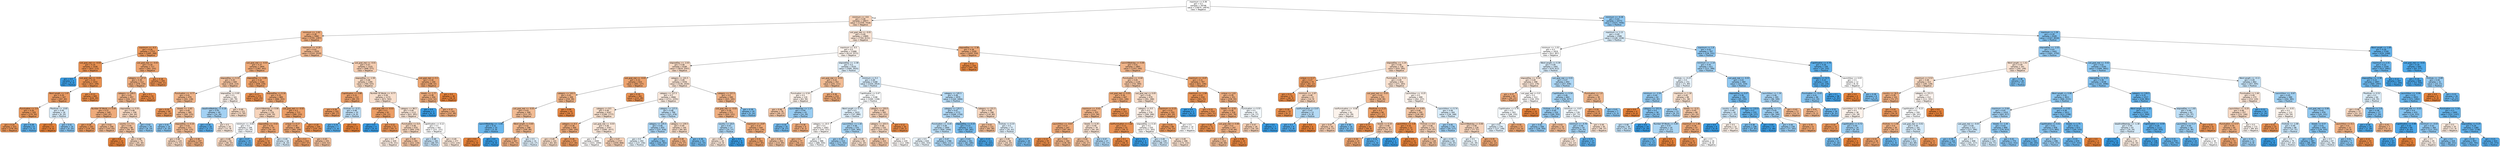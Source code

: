 digraph Tree {
node [shape=box, style="filled, rounded", color="black", fontname=helvetica] ;
edge [fontname=helvetica] ;
0 [label="maximum <= 0.36\ngini = 0.5\nsamples = 29748\nvalue = [14874, 14874]\nclass = Negative", fillcolor="#e5813900"] ;
1 [label="minimum <= -0.6\ngini = 0.48\nsamples = 18977\nvalue = [11559, 7418]\nclass = Negative", fillcolor="#e581395b"] ;
0 -> 1 [labeldistance=2.5, labelangle=45, headlabel="True"] ;
2 [label="minimum <= -1.62\ngini = 0.38\nsamples = 5082\nvalue = [3795, 1287]\nclass = Negative", fillcolor="#e58139a9"] ;
1 -> 2 ;
3 [label="maximum <= -0.3\ngini = 0.26\nsamples = 1753\nvalue = [1485, 268]\nclass = Negative", fillcolor="#e58139d1"] ;
2 -> 3 ;
4 [label="usd_goal_real <= -0.03\ngini = 0.19\nsamples = 1036\nvalue = [923, 113]\nclass = Negative", fillcolor="#e58139e0"] ;
3 -> 4 ;
5 [label="gini = 0.0\nsamples = 4\nvalue = [0, 4]\nclass = Positive", fillcolor="#399de5ff"] ;
4 -> 5 ;
6 [label="usd_goal_real <= -0.03\ngini = 0.19\nsamples = 1032\nvalue = [923, 109]\nclass = Negative", fillcolor="#e58139e1"] ;
4 -> 6 ;
7 [label="Word Length <= 1.47\ngini = 0.29\nsamples = 347\nvalue = [287, 60]\nclass = Negative", fillcolor="#e58139ca"] ;
6 -> 7 ;
8 [label="Punctuation <= 2.0\ngini = 0.26\nsamples = 329\nvalue = [279, 50]\nclass = Negative", fillcolor="#e58139d1"] ;
7 -> 8 ;
9 [label="gini = 0.24\nsamples = 323\nvalue = [278, 45]\nclass = Negative", fillcolor="#e58139d6"] ;
8 -> 9 ;
10 [label="gini = 0.28\nsamples = 6\nvalue = [1, 5]\nclass = Positive", fillcolor="#399de5cc"] ;
8 -> 10 ;
11 [label="Plositives <= -0.65\ngini = 0.49\nsamples = 18\nvalue = [8, 10]\nclass = Positive", fillcolor="#399de533"] ;
7 -> 11 ;
12 [label="gini = 0.0\nsamples = 4\nvalue = [4, 0]\nclass = Negative", fillcolor="#e58139ff"] ;
11 -> 12 ;
13 [label="gini = 0.41\nsamples = 14\nvalue = [4, 10]\nclass = Positive", fillcolor="#399de599"] ;
11 -> 13 ;
14 [label="gini = 0.13\nsamples = 685\nvalue = [636, 49]\nclass = Negative", fillcolor="#e58139eb"] ;
6 -> 14 ;
15 [label="usd_goal_real <= -0.02\ngini = 0.34\nsamples = 717\nvalue = [562, 155]\nclass = Negative", fillcolor="#e58139b9"] ;
3 -> 15 ;
16 [label="category <= 147.0\ngini = 0.39\nsamples = 512\nvalue = [378, 134]\nclass = Negative", fillcolor="#e58139a5"] ;
15 -> 16 ;
17 [label="category <= 109.5\ngini = 0.41\nsamples = 457\nvalue = [326, 131]\nclass = Negative", fillcolor="#e5813999"] ;
16 -> 17 ;
18 [label="Number Of Words <= 0.44\ngini = 0.37\nsamples = 349\nvalue = [262, 87]\nclass = Negative", fillcolor="#e58139aa"] ;
17 -> 18 ;
19 [label="gini = 0.28\nsamples = 143\nvalue = [119, 24]\nclass = Negative", fillcolor="#e58139cc"] ;
18 -> 19 ;
20 [label="gini = 0.42\nsamples = 206\nvalue = [143, 63]\nclass = Negative", fillcolor="#e581398f"] ;
18 -> 20 ;
21 [label="elapsedDay <= 0.55\ngini = 0.48\nsamples = 108\nvalue = [64, 44]\nclass = Negative", fillcolor="#e5813950"] ;
17 -> 21 ;
22 [label="country <= 7.5\ngini = 0.45\nsamples = 88\nvalue = [58, 30]\nclass = Negative", fillcolor="#e581397b"] ;
21 -> 22 ;
23 [label="gini = 0.0\nsamples = 13\nvalue = [13, 0]\nclass = Negative", fillcolor="#e58139ff"] ;
22 -> 23 ;
24 [label="gini = 0.48\nsamples = 75\nvalue = [45, 30]\nclass = Negative", fillcolor="#e5813955"] ;
22 -> 24 ;
25 [label="gini = 0.42\nsamples = 20\nvalue = [6, 14]\nclass = Positive", fillcolor="#399de592"] ;
21 -> 25 ;
26 [label="gini = 0.1\nsamples = 55\nvalue = [52, 3]\nclass = Negative", fillcolor="#e58139f0"] ;
16 -> 26 ;
27 [label="gini = 0.18\nsamples = 205\nvalue = [184, 21]\nclass = Negative", fillcolor="#e58139e2"] ;
15 -> 27 ;
28 [label="maximum <= -0.29\ngini = 0.42\nsamples = 3329\nvalue = [2310, 1019]\nclass = Negative", fillcolor="#e581398f"] ;
2 -> 28 ;
29 [label="usd_goal_real <= -0.03\ngini = 0.37\nsamples = 1804\nvalue = [1362, 442]\nclass = Negative", fillcolor="#e58139ac"] ;
28 -> 29 ;
30 [label="elapsedDay <= 0.33\ngini = 0.45\nsamples = 640\nvalue = [426, 214]\nclass = Negative", fillcolor="#e581397f"] ;
29 -> 30 ;
31 [label="Punctuation <= -0.77\ngini = 0.41\nsamples = 479\nvalue = [341, 138]\nclass = Negative", fillcolor="#e5813998"] ;
30 -> 31 ;
32 [label="gini = 0.24\nsamples = 94\nvalue = [81, 13]\nclass = Negative", fillcolor="#e58139d6"] ;
31 -> 32 ;
33 [label="Vowels <= -1.63\ngini = 0.44\nsamples = 385\nvalue = [260, 125]\nclass = Negative", fillcolor="#e5813984"] ;
31 -> 33 ;
34 [label="gini = 0.41\nsamples = 14\nvalue = [4, 10]\nclass = Positive", fillcolor="#399de599"] ;
33 -> 34 ;
35 [label="elapsedDay <= 0.16\ngini = 0.43\nsamples = 371\nvalue = [256, 115]\nclass = Negative", fillcolor="#e581398c"] ;
33 -> 35 ;
36 [label="gini = 0.48\nsamples = 124\nvalue = [73, 51]\nclass = Negative", fillcolor="#e581394d"] ;
35 -> 36 ;
37 [label="gini = 0.38\nsamples = 247\nvalue = [183, 64]\nclass = Negative", fillcolor="#e58139a6"] ;
35 -> 37 ;
38 [label="elapsedDay <= 0.95\ngini = 0.5\nsamples = 161\nvalue = [85, 76]\nclass = Negative", fillcolor="#e581391b"] ;
30 -> 38 ;
39 [label="deadlineWeekday <= 0.18\ngini = 0.45\nsamples = 40\nvalue = [14, 26]\nclass = Positive", fillcolor="#399de576"] ;
38 -> 39 ;
40 [label="gini = 0.26\nsamples = 20\nvalue = [3, 17]\nclass = Positive", fillcolor="#399de5d2"] ;
39 -> 40 ;
41 [label="gini = 0.5\nsamples = 20\nvalue = [11, 9]\nclass = Negative", fillcolor="#e581392e"] ;
39 -> 41 ;
42 [label="gini = 0.48\nsamples = 121\nvalue = [71, 50]\nclass = Negative", fillcolor="#e581394b"] ;
38 -> 42 ;
43 [label="elapsedDay <= -0.89\ngini = 0.32\nsamples = 1164\nvalue = [936, 228]\nclass = Negative", fillcolor="#e58139c1"] ;
29 -> 43 ;
44 [label="gini = 0.17\nsamples = 275\nvalue = [250, 25]\nclass = Negative", fillcolor="#e58139e6"] ;
43 -> 44 ;
45 [label="elapsedDay <= 0.16\ngini = 0.35\nsamples = 889\nvalue = [686, 203]\nclass = Negative", fillcolor="#e58139b4"] ;
43 -> 45 ;
46 [label="LaunchWeekday <= 0.06\ngini = 0.48\nsamples = 176\nvalue = [106, 70]\nclass = Negative", fillcolor="#e5813957"] ;
45 -> 46 ;
47 [label="minimum <= -0.83\ngini = 0.5\nsamples = 106\nvalue = [52, 54]\nclass = Positive", fillcolor="#399de509"] ;
46 -> 47 ;
48 [label="gini = 0.48\nsamples = 81\nvalue = [48, 33]\nclass = Negative", fillcolor="#e5813950"] ;
47 -> 48 ;
49 [label="gini = 0.27\nsamples = 25\nvalue = [4, 21]\nclass = Positive", fillcolor="#399de5ce"] ;
47 -> 49 ;
50 [label="elapsedDay <= -0.02\ngini = 0.35\nsamples = 70\nvalue = [54, 16]\nclass = Negative", fillcolor="#e58139b3"] ;
46 -> 50 ;
51 [label="gini = 0.2\nsamples = 52\nvalue = [46, 6]\nclass = Negative", fillcolor="#e58139de"] ;
50 -> 51 ;
52 [label="gini = 0.49\nsamples = 18\nvalue = [8, 10]\nclass = Positive", fillcolor="#399de533"] ;
50 -> 52 ;
53 [label="usd_goal_real <= -0.02\ngini = 0.3\nsamples = 713\nvalue = [580, 133]\nclass = Negative", fillcolor="#e58139c5"] ;
45 -> 53 ;
54 [label="unique <= 0.17\ngini = 0.36\nsamples = 469\nvalue = [360, 109]\nclass = Negative", fillcolor="#e58139b2"] ;
53 -> 54 ;
55 [label="gini = 0.3\nsamples = 314\nvalue = [257, 57]\nclass = Negative", fillcolor="#e58139c6"] ;
54 -> 55 ;
56 [label="gini = 0.45\nsamples = 155\nvalue = [103, 52]\nclass = Negative", fillcolor="#e581397e"] ;
54 -> 56 ;
57 [label="gini = 0.18\nsamples = 244\nvalue = [220, 24]\nclass = Negative", fillcolor="#e58139e3"] ;
53 -> 57 ;
58 [label="usd_goal_real <= -0.01\ngini = 0.47\nsamples = 1525\nvalue = [948, 577]\nclass = Negative", fillcolor="#e5813964"] ;
28 -> 58 ;
59 [label="elapsedDay <= -1.59\ngini = 0.48\nsamples = 1285\nvalue = [760, 525]\nclass = Negative", fillcolor="#e581394f"] ;
58 -> 59 ;
60 [label="Capitilisation <= 0.88\ngini = 0.33\nsamples = 112\nvalue = [89, 23]\nclass = Negative", fillcolor="#e58139bd"] ;
59 -> 60 ;
61 [label="gini = 0.28\nsamples = 102\nvalue = [85, 17]\nclass = Negative", fillcolor="#e58139cc"] ;
60 -> 61 ;
62 [label="frictives <= -0.21\ngini = 0.48\nsamples = 10\nvalue = [4, 6]\nclass = Positive", fillcolor="#399de555"] ;
60 -> 62 ;
63 [label="gini = 0.24\nsamples = 7\nvalue = [1, 6]\nclass = Positive", fillcolor="#399de5d4"] ;
62 -> 63 ;
64 [label="gini = 0.0\nsamples = 3\nvalue = [3, 0]\nclass = Negative", fillcolor="#e58139ff"] ;
62 -> 64 ;
65 [label="Number Of Words <= -0.77\ngini = 0.49\nsamples = 1173\nvalue = [671, 502]\nclass = Negative", fillcolor="#e5813940"] ;
59 -> 65 ;
66 [label="usd_goal_real <= -0.03\ngini = 0.3\nsamples = 61\nvalue = [50, 11]\nclass = Negative", fillcolor="#e58139c7"] ;
65 -> 66 ;
67 [label="gini = 0.0\nsamples = 4\nvalue = [0, 4]\nclass = Positive", fillcolor="#399de5ff"] ;
66 -> 67 ;
68 [label="gini = 0.22\nsamples = 57\nvalue = [50, 7]\nclass = Negative", fillcolor="#e58139db"] ;
66 -> 68 ;
69 [label="category <= 96.5\ngini = 0.49\nsamples = 1112\nvalue = [621, 491]\nclass = Negative", fillcolor="#e5813935"] ;
65 -> 69 ;
70 [label="Punctuation <= 0.4\ngini = 0.48\nsamples = 670\nvalue = [400, 270]\nclass = Negative", fillcolor="#e5813953"] ;
69 -> 70 ;
71 [label="gini = 0.5\nsamples = 329\nvalue = [178, 151]\nclass = Negative", fillcolor="#e5813927"] ;
70 -> 71 ;
72 [label="gini = 0.45\nsamples = 341\nvalue = [222, 119]\nclass = Negative", fillcolor="#e5813976"] ;
70 -> 72 ;
73 [label="Capitilisation <= 0.12\ngini = 0.5\nsamples = 442\nvalue = [221, 221]\nclass = Negative", fillcolor="#e5813900"] ;
69 -> 73 ;
74 [label="gini = 0.48\nsamples = 165\nvalue = [68, 97]\nclass = Positive", fillcolor="#399de54c"] ;
73 -> 74 ;
75 [label="gini = 0.49\nsamples = 277\nvalue = [153, 124]\nclass = Negative", fillcolor="#e5813930"] ;
73 -> 75 ;
76 [label="usd_goal_real <= 0.1\ngini = 0.34\nsamples = 240\nvalue = [188, 52]\nclass = Negative", fillcolor="#e58139b8"] ;
58 -> 76 ;
77 [label="Vowels <= -1.77\ngini = 0.38\nsamples = 204\nvalue = [152, 52]\nclass = Negative", fillcolor="#e58139a8"] ;
76 -> 77 ;
78 [label="gini = 0.0\nsamples = 3\nvalue = [0, 3]\nclass = Positive", fillcolor="#399de5ff"] ;
77 -> 78 ;
79 [label="gini = 0.37\nsamples = 201\nvalue = [152, 49]\nclass = Negative", fillcolor="#e58139ad"] ;
77 -> 79 ;
80 [label="gini = 0.0\nsamples = 36\nvalue = [36, 0]\nclass = Negative", fillcolor="#e58139ff"] ;
76 -> 80 ;
81 [label="usd_goal_real <= -0.01\ngini = 0.49\nsamples = 13895\nvalue = [7764, 6131]\nclass = Negative", fillcolor="#e5813936"] ;
1 -> 81 ;
82 [label="maximum <= -0.5\ngini = 0.5\nsamples = 11686\nvalue = [6114, 5572]\nclass = Negative", fillcolor="#e5813917"] ;
81 -> 82 ;
83 [label="elapsedDay <= -2.03\ngini = 0.48\nsamples = 6166\nvalue = [3619, 2547]\nclass = Negative", fillcolor="#e581394c"] ;
82 -> 83 ;
84 [label="usd_goal_real <= -0.03\ngini = 0.33\nsamples = 610\nvalue = [483, 127]\nclass = Negative", fillcolor="#e58139bc"] ;
83 -> 84 ;
85 [label="category <= 143.5\ngini = 0.41\nsamples = 349\nvalue = [250, 99]\nclass = Negative", fillcolor="#e581399a"] ;
84 -> 85 ;
86 [label="usd_goal_real <= -0.03\ngini = 0.43\nsamples = 308\nvalue = [211, 97]\nclass = Negative", fillcolor="#e581398a"] ;
85 -> 86 ;
87 [label="LaunchWeekday <= -1.05\ngini = 0.32\nsamples = 10\nvalue = [2, 8]\nclass = Positive", fillcolor="#399de5bf"] ;
86 -> 87 ;
88 [label="gini = 0.0\nsamples = 2\nvalue = [2, 0]\nclass = Negative", fillcolor="#e58139ff"] ;
87 -> 88 ;
89 [label="gini = 0.0\nsamples = 8\nvalue = [0, 8]\nclass = Positive", fillcolor="#399de5ff"] ;
87 -> 89 ;
90 [label="Word Length <= 0.65\ngini = 0.42\nsamples = 298\nvalue = [209, 89]\nclass = Negative", fillcolor="#e5813992"] ;
86 -> 90 ;
91 [label="gini = 0.39\nsamples = 267\nvalue = [195, 72]\nclass = Negative", fillcolor="#e58139a1"] ;
90 -> 91 ;
92 [label="gini = 0.5\nsamples = 31\nvalue = [14, 17]\nclass = Positive", fillcolor="#399de52d"] ;
90 -> 92 ;
93 [label="gini = 0.09\nsamples = 41\nvalue = [39, 2]\nclass = Negative", fillcolor="#e58139f2"] ;
85 -> 93 ;
94 [label="gini = 0.19\nsamples = 261\nvalue = [233, 28]\nclass = Negative", fillcolor="#e58139e0"] ;
84 -> 94 ;
95 [label="category <= 141.5\ngini = 0.49\nsamples = 5556\nvalue = [3136, 2420]\nclass = Negative", fillcolor="#e581393a"] ;
83 -> 95 ;
96 [label="category <= 127.5\ngini = 0.5\nsamples = 4966\nvalue = [2711, 2255]\nclass = Negative", fillcolor="#e581392b"] ;
95 -> 96 ;
97 [label="category <= 8.5\ngini = 0.49\nsamples = 4167\nvalue = [2390, 1777]\nclass = Negative", fillcolor="#e5813941"] ;
96 -> 97 ;
98 [label="category <= 6.5\ngini = 0.38\nsamples = 400\nvalue = [300, 100]\nclass = Negative", fillcolor="#e58139aa"] ;
97 -> 98 ;
99 [label="gini = 0.49\nsamples = 143\nvalue = [83, 60]\nclass = Negative", fillcolor="#e5813947"] ;
98 -> 99 ;
100 [label="gini = 0.26\nsamples = 257\nvalue = [217, 40]\nclass = Negative", fillcolor="#e58139d0"] ;
98 -> 100 ;
101 [label="usd_goal_real <= -0.03\ngini = 0.49\nsamples = 3767\nvalue = [2090, 1677]\nclass = Negative", fillcolor="#e5813932"] ;
97 -> 101 ;
102 [label="gini = 0.5\nsamples = 2040\nvalue = [1031, 1009]\nclass = Negative", fillcolor="#e5813905"] ;
101 -> 102 ;
103 [label="gini = 0.47\nsamples = 1727\nvalue = [1059, 668]\nclass = Negative", fillcolor="#e581395e"] ;
101 -> 103 ;
104 [label="category <= 137.0\ngini = 0.48\nsamples = 799\nvalue = [321, 478]\nclass = Positive", fillcolor="#399de554"] ;
96 -> 104 ;
105 [label="category <= 135.5\ngini = 0.46\nsamples = 655\nvalue = [237, 418]\nclass = Positive", fillcolor="#399de56e"] ;
104 -> 105 ;
106 [label="gini = 0.5\nsamples = 293\nvalue = [137, 156]\nclass = Positive", fillcolor="#399de51f"] ;
105 -> 106 ;
107 [label="gini = 0.4\nsamples = 362\nvalue = [100, 262]\nclass = Positive", fillcolor="#399de59e"] ;
105 -> 107 ;
108 [label="category <= 139.5\ngini = 0.49\nsamples = 144\nvalue = [84, 60]\nclass = Negative", fillcolor="#e5813949"] ;
104 -> 108 ;
109 [label="gini = 0.39\nsamples = 101\nvalue = [74, 27]\nclass = Negative", fillcolor="#e58139a2"] ;
108 -> 109 ;
110 [label="gini = 0.36\nsamples = 43\nvalue = [10, 33]\nclass = Positive", fillcolor="#399de5b2"] ;
108 -> 110 ;
111 [label="category <= 157.5\ngini = 0.4\nsamples = 590\nvalue = [425, 165]\nclass = Negative", fillcolor="#e581399c"] ;
95 -> 111 ;
112 [label="usd_goal_real <= -0.03\ngini = 0.39\nsamples = 571\nvalue = [420, 151]\nclass = Negative", fillcolor="#e58139a3"] ;
111 -> 112 ;
113 [label="country <= 19.0\ngini = 0.47\nsamples = 27\nvalue = [10, 17]\nclass = Positive", fillcolor="#399de569"] ;
112 -> 113 ;
114 [label="gini = 0.49\nsamples = 18\nvalue = [10, 8]\nclass = Negative", fillcolor="#e5813933"] ;
113 -> 114 ;
115 [label="gini = 0.0\nsamples = 9\nvalue = [0, 9]\nclass = Positive", fillcolor="#399de5ff"] ;
113 -> 115 ;
116 [label="maximum <= -0.87\ngini = 0.37\nsamples = 544\nvalue = [410, 134]\nclass = Negative", fillcolor="#e58139ac"] ;
112 -> 116 ;
117 [label="gini = 0.31\nsamples = 342\nvalue = [277, 65]\nclass = Negative", fillcolor="#e58139c3"] ;
116 -> 117 ;
118 [label="gini = 0.45\nsamples = 202\nvalue = [133, 69]\nclass = Negative", fillcolor="#e581397b"] ;
116 -> 118 ;
119 [label="gini = 0.39\nsamples = 19\nvalue = [5, 14]\nclass = Positive", fillcolor="#399de5a4"] ;
111 -> 119 ;
120 [label="elapsedDay <= -2.38\ngini = 0.5\nsamples = 5520\nvalue = [2495, 3025]\nclass = Positive", fillcolor="#399de52d"] ;
82 -> 120 ;
121 [label="usd_goal_real <= -0.03\ngini = 0.43\nsamples = 352\nvalue = [241, 111]\nclass = Negative", fillcolor="#e581398a"] ;
120 -> 121 ;
122 [label="Punctuation <= 0.54\ngini = 0.5\nsamples = 119\nvalue = [63, 56]\nclass = Negative", fillcolor="#e581391c"] ;
121 -> 122 ;
123 [label="gini = 0.46\nsamples = 76\nvalue = [49, 27]\nclass = Negative", fillcolor="#e5813972"] ;
122 -> 123 ;
124 [label="LaunchWeekday <= 1.17\ngini = 0.44\nsamples = 43\nvalue = [14, 29]\nclass = Positive", fillcolor="#399de584"] ;
122 -> 124 ;
125 [label="gini = 0.35\nsamples = 35\nvalue = [8, 27]\nclass = Positive", fillcolor="#399de5b3"] ;
124 -> 125 ;
126 [label="gini = 0.38\nsamples = 8\nvalue = [6, 2]\nclass = Negative", fillcolor="#e58139aa"] ;
124 -> 126 ;
127 [label="gini = 0.36\nsamples = 233\nvalue = [178, 55]\nclass = Negative", fillcolor="#e58139b0"] ;
121 -> 127 ;
128 [label="minimum <= 0.2\ngini = 0.49\nsamples = 5168\nvalue = [2254, 2914]\nclass = Positive", fillcolor="#399de53a"] ;
120 -> 128 ;
129 [label="Capitilisation <= 0.47\ngini = 0.5\nsamples = 2198\nvalue = [1090, 1108]\nclass = Positive", fillcolor="#399de504"] ;
128 -> 129 ;
130 [label="Word Length <= 0.77\ngini = 0.5\nsamples = 1633\nvalue = [747, 886]\nclass = Positive", fillcolor="#399de528"] ;
129 -> 130 ;
131 [label="category <= 10.5\ngini = 0.5\nsamples = 1063\nvalue = [542, 521]\nclass = Negative", fillcolor="#e581390a"] ;
130 -> 131 ;
132 [label="gini = 0.4\nsamples = 77\nvalue = [56, 21]\nclass = Negative", fillcolor="#e581399f"] ;
131 -> 132 ;
133 [label="gini = 0.5\nsamples = 986\nvalue = [486, 500]\nclass = Positive", fillcolor="#399de507"] ;
131 -> 133 ;
134 [label="LaunchHour <= 1.16\ngini = 0.46\nsamples = 570\nvalue = [205, 365]\nclass = Positive", fillcolor="#399de570"] ;
130 -> 134 ;
135 [label="gini = 0.45\nsamples = 514\nvalue = [173, 341]\nclass = Positive", fillcolor="#399de57e"] ;
134 -> 135 ;
136 [label="gini = 0.49\nsamples = 56\nvalue = [32, 24]\nclass = Negative", fillcolor="#e5813940"] ;
134 -> 136 ;
137 [label="category <= 150.0\ngini = 0.48\nsamples = 565\nvalue = [343, 222]\nclass = Negative", fillcolor="#e581395a"] ;
129 -> 137 ;
138 [label="category <= 103.5\ngini = 0.48\nsamples = 535\nvalue = [315, 220]\nclass = Negative", fillcolor="#e581394d"] ;
137 -> 138 ;
139 [label="gini = 0.46\nsamples = 315\nvalue = [203, 112]\nclass = Negative", fillcolor="#e5813972"] ;
138 -> 139 ;
140 [label="gini = 0.5\nsamples = 220\nvalue = [112, 108]\nclass = Negative", fillcolor="#e5813909"] ;
138 -> 140 ;
141 [label="gini = 0.12\nsamples = 30\nvalue = [28, 2]\nclass = Negative", fillcolor="#e58139ed"] ;
137 -> 141 ;
142 [label="category <= 145.5\ngini = 0.48\nsamples = 2970\nvalue = [1164, 1806]\nclass = Positive", fillcolor="#399de55b"] ;
128 -> 142 ;
143 [label="category <= 135.5\ngini = 0.47\nsamples = 2772\nvalue = [1046, 1726]\nclass = Positive", fillcolor="#399de564"] ;
142 -> 143 ;
144 [label="Punctuation <= -0.45\ngini = 0.48\nsamples = 2400\nvalue = [956, 1444]\nclass = Positive", fillcolor="#399de556"] ;
143 -> 144 ;
145 [label="gini = 0.5\nsamples = 634\nvalue = [301, 333]\nclass = Positive", fillcolor="#399de519"] ;
144 -> 145 ;
146 [label="gini = 0.47\nsamples = 1766\nvalue = [655, 1111]\nclass = Positive", fillcolor="#399de569"] ;
144 -> 146 ;
147 [label="elapsedDay <= 0.33\ngini = 0.37\nsamples = 372\nvalue = [90, 282]\nclass = Positive", fillcolor="#399de5ae"] ;
143 -> 147 ;
148 [label="gini = 0.43\nsamples = 261\nvalue = [81, 180]\nclass = Positive", fillcolor="#399de58c"] ;
147 -> 148 ;
149 [label="gini = 0.15\nsamples = 111\nvalue = [9, 102]\nclass = Positive", fillcolor="#399de5e9"] ;
147 -> 149 ;
150 [label="category <= 151.5\ngini = 0.48\nsamples = 198\nvalue = [118, 80]\nclass = Negative", fillcolor="#e5813952"] ;
142 -> 150 ;
151 [label="gini = 0.43\nsamples = 121\nvalue = [83, 38]\nclass = Negative", fillcolor="#e581398a"] ;
150 -> 151 ;
152 [label="frictives <= 0.33\ngini = 0.5\nsamples = 77\nvalue = [35, 42]\nclass = Positive", fillcolor="#399de52a"] ;
150 -> 152 ;
153 [label="gini = 0.49\nsamples = 48\nvalue = [28, 20]\nclass = Negative", fillcolor="#e5813949"] ;
152 -> 153 ;
154 [label="gini = 0.37\nsamples = 29\nvalue = [7, 22]\nclass = Positive", fillcolor="#399de5ae"] ;
152 -> 154 ;
155 [label="elapsedDay <= -2.38\ngini = 0.38\nsamples = 2209\nvalue = [1650, 559]\nclass = Negative", fillcolor="#e58139a9"] ;
81 -> 155 ;
156 [label="gini = 0.11\nsamples = 316\nvalue = [297, 19]\nclass = Negative", fillcolor="#e58139ef"] ;
155 -> 156 ;
157 [label="LaunchWeekday <= 0.06\ngini = 0.41\nsamples = 1893\nvalue = [1353, 540]\nclass = Negative", fillcolor="#e5813999"] ;
155 -> 157 ;
158 [label="Punctuation <= -0.44\ngini = 0.45\nsamples = 1126\nvalue = [732, 394]\nclass = Negative", fillcolor="#e5813976"] ;
157 -> 158 ;
159 [label="usd_goal_real <= 0.03\ngini = 0.36\nsamples = 447\nvalue = [341, 106]\nclass = Negative", fillcolor="#e58139b0"] ;
158 -> 159 ;
160 [label="maximum <= -0.42\ngini = 0.41\nsamples = 325\nvalue = [231, 94]\nclass = Negative", fillcolor="#e5813997"] ;
159 -> 160 ;
161 [label="LaunchHour <= -0.67\ngini = 0.37\nsamples = 247\nvalue = [187, 60]\nclass = Negative", fillcolor="#e58139ad"] ;
160 -> 161 ;
162 [label="gini = 0.13\nsamples = 55\nvalue = [51, 4]\nclass = Negative", fillcolor="#e58139eb"] ;
161 -> 162 ;
163 [label="gini = 0.41\nsamples = 192\nvalue = [136, 56]\nclass = Negative", fillcolor="#e5813996"] ;
161 -> 163 ;
164 [label="Vowels <= 0.29\ngini = 0.49\nsamples = 78\nvalue = [44, 34]\nclass = Negative", fillcolor="#e581393a"] ;
160 -> 164 ;
165 [label="gini = 0.44\nsamples = 51\nvalue = [34, 17]\nclass = Negative", fillcolor="#e581397f"] ;
164 -> 165 ;
166 [label="gini = 0.47\nsamples = 27\nvalue = [10, 17]\nclass = Positive", fillcolor="#399de569"] ;
164 -> 166 ;
167 [label="gini = 0.18\nsamples = 122\nvalue = [110, 12]\nclass = Negative", fillcolor="#e58139e3"] ;
159 -> 167 ;
168 [label="usd_goal_real <= 0.05\ngini = 0.49\nsamples = 679\nvalue = [391, 288]\nclass = Negative", fillcolor="#e5813943"] ;
158 -> 168 ;
169 [label="category <= 9.5\ngini = 0.5\nsamples = 576\nvalue = [308, 268]\nclass = Negative", fillcolor="#e5813921"] ;
168 -> 169 ;
170 [label="nonPunctuation <= 1.82\ngini = 0.21\nsamples = 41\nvalue = [36, 5]\nclass = Negative", fillcolor="#e58139dc"] ;
169 -> 170 ;
171 [label="gini = 0.1\nsamples = 38\nvalue = [36, 2]\nclass = Negative", fillcolor="#e58139f1"] ;
170 -> 171 ;
172 [label="gini = 0.0\nsamples = 3\nvalue = [0, 3]\nclass = Positive", fillcolor="#399de5ff"] ;
170 -> 172 ;
173 [label="elapsedDay <= 0.16\ngini = 0.5\nsamples = 535\nvalue = [272, 263]\nclass = Negative", fillcolor="#e5813908"] ;
169 -> 173 ;
174 [label="gini = 0.49\nsamples = 229\nvalue = [98, 131]\nclass = Positive", fillcolor="#399de540"] ;
173 -> 174 ;
175 [label="gini = 0.49\nsamples = 306\nvalue = [174, 132]\nclass = Negative", fillcolor="#e581393e"] ;
173 -> 175 ;
176 [label="maximum <= 0.15\ngini = 0.31\nsamples = 103\nvalue = [83, 20]\nclass = Negative", fillcolor="#e58139c2"] ;
168 -> 176 ;
177 [label="gini = 0.25\nsamples = 89\nvalue = [76, 13]\nclass = Negative", fillcolor="#e58139d3"] ;
176 -> 177 ;
178 [label="gini = 0.5\nsamples = 14\nvalue = [7, 7]\nclass = Negative", fillcolor="#e5813900"] ;
176 -> 178 ;
179 [label="maximum <= -0.47\ngini = 0.31\nsamples = 767\nvalue = [621, 146]\nclass = Negative", fillcolor="#e58139c3"] ;
157 -> 179 ;
180 [label="maximum <= -1.94\ngini = 0.22\nsamples = 416\nvalue = [363, 53]\nclass = Negative", fillcolor="#e58139da"] ;
179 -> 180 ;
181 [label="gini = 0.0\nsamples = 2\nvalue = [0, 2]\nclass = Positive", fillcolor="#399de5ff"] ;
180 -> 181 ;
182 [label="gini = 0.22\nsamples = 414\nvalue = [363, 51]\nclass = Negative", fillcolor="#e58139db"] ;
180 -> 182 ;
183 [label="unique <= 1.63\ngini = 0.39\nsamples = 351\nvalue = [258, 93]\nclass = Negative", fillcolor="#e58139a3"] ;
179 -> 183 ;
184 [label="Vowels <= -0.55\ngini = 0.36\nsamples = 318\nvalue = [242, 76]\nclass = Negative", fillcolor="#e58139af"] ;
183 -> 184 ;
185 [label="gini = 0.18\nsamples = 71\nvalue = [64, 7]\nclass = Negative", fillcolor="#e58139e3"] ;
184 -> 185 ;
186 [label="usd_goal_real <= 0.06\ngini = 0.4\nsamples = 247\nvalue = [178, 69]\nclass = Negative", fillcolor="#e581399c"] ;
184 -> 186 ;
187 [label="gini = 0.43\nsamples = 214\nvalue = [146, 68]\nclass = Negative", fillcolor="#e5813988"] ;
186 -> 187 ;
188 [label="gini = 0.06\nsamples = 33\nvalue = [32, 1]\nclass = Negative", fillcolor="#e58139f7"] ;
186 -> 188 ;
189 [label="Punctuation <= 0.55\ngini = 0.5\nsamples = 33\nvalue = [16, 17]\nclass = Positive", fillcolor="#399de50f"] ;
183 -> 189 ;
190 [label="gini = 0.47\nsamples = 26\nvalue = [16, 10]\nclass = Negative", fillcolor="#e5813960"] ;
189 -> 190 ;
191 [label="gini = 0.0\nsamples = 7\nvalue = [0, 7]\nclass = Positive", fillcolor="#399de5ff"] ;
189 -> 191 ;
192 [label="minimum <= -0.28\ngini = 0.43\nsamples = 10771\nvalue = [3315, 7456]\nclass = Positive", fillcolor="#399de58e"] ;
0 -> 192 [labeldistance=2.5, labelangle=-45, headlabel="False"] ;
193 [label="maximum <= 1.13\ngini = 0.49\nsamples = 2586\nvalue = [1148, 1438]\nclass = Positive", fillcolor="#399de533"] ;
192 -> 193 ;
194 [label="minimum <= -1.01\ngini = 0.5\nsamples = 1819\nvalue = [912, 907]\nclass = Negative", fillcolor="#e5813901"] ;
193 -> 194 ;
195 [label="elapsedDay <= -1.24\ngini = 0.48\nsamples = 728\nvalue = [433, 295]\nclass = Negative", fillcolor="#e5813951"] ;
194 -> 195 ;
196 [label="unique <= 0.17\ngini = 0.27\nsamples = 74\nvalue = [62, 12]\nclass = Negative", fillcolor="#e58139ce"] ;
195 -> 196 ;
197 [label="gini = 0.11\nsamples = 51\nvalue = [48, 3]\nclass = Negative", fillcolor="#e58139ef"] ;
196 -> 197 ;
198 [label="minimum <= -1.97\ngini = 0.48\nsamples = 23\nvalue = [14, 9]\nclass = Negative", fillcolor="#e581395b"] ;
196 -> 198 ;
199 [label="gini = 0.18\nsamples = 10\nvalue = [9, 1]\nclass = Negative", fillcolor="#e58139e3"] ;
198 -> 199 ;
200 [label="nonPunctuation <= 0.47\ngini = 0.47\nsamples = 13\nvalue = [5, 8]\nclass = Positive", fillcolor="#399de560"] ;
198 -> 200 ;
201 [label="gini = 0.2\nsamples = 9\nvalue = [1, 8]\nclass = Positive", fillcolor="#399de5df"] ;
200 -> 201 ;
202 [label="gini = 0.0\nsamples = 4\nvalue = [4, 0]\nclass = Negative", fillcolor="#e58139ff"] ;
200 -> 202 ;
203 [label="Punctuation <= -0.11\ngini = 0.49\nsamples = 654\nvalue = [371, 283]\nclass = Negative", fillcolor="#e581393c"] ;
195 -> 203 ;
204 [label="usd_goal_real <= -0.03\ngini = 0.42\nsamples = 155\nvalue = [109, 46]\nclass = Negative", fillcolor="#e5813993"] ;
203 -> 204 ;
205 [label="nonPunctuation <= -0.08\ngini = 0.5\nsamples = 61\nvalue = [32, 29]\nclass = Negative", fillcolor="#e5813918"] ;
204 -> 205 ;
206 [label="gini = 0.47\nsamples = 45\nvalue = [28, 17]\nclass = Negative", fillcolor="#e5813964"] ;
205 -> 206 ;
207 [label="gini = 0.38\nsamples = 16\nvalue = [4, 12]\nclass = Positive", fillcolor="#399de5aa"] ;
205 -> 207 ;
208 [label="Plositives <= 0.23\ngini = 0.3\nsamples = 94\nvalue = [77, 17]\nclass = Negative", fillcolor="#e58139c7"] ;
204 -> 208 ;
209 [label="gini = 0.17\nsamples = 64\nvalue = [58, 6]\nclass = Negative", fillcolor="#e58139e5"] ;
208 -> 209 ;
210 [label="Vowels <= 0.19\ngini = 0.46\nsamples = 30\nvalue = [19, 11]\nclass = Negative", fillcolor="#e581396b"] ;
208 -> 210 ;
211 [label="gini = 0.34\nsamples = 23\nvalue = [18, 5]\nclass = Negative", fillcolor="#e58139b8"] ;
210 -> 211 ;
212 [label="gini = 0.24\nsamples = 7\nvalue = [1, 6]\nclass = Positive", fillcolor="#399de5d4"] ;
210 -> 212 ;
213 [label="LaunchHour <= -0.25\ngini = 0.5\nsamples = 499\nvalue = [262, 237]\nclass = Negative", fillcolor="#e5813918"] ;
203 -> 213 ;
214 [label="Plositives <= -0.83\ngini = 0.46\nsamples = 195\nvalue = [126, 69]\nclass = Negative", fillcolor="#e5813973"] ;
213 -> 214 ;
215 [label="LaunchHour <= -1.8\ngini = 0.16\nsamples = 23\nvalue = [21, 2]\nclass = Negative", fillcolor="#e58139e7"] ;
214 -> 215 ;
216 [label="gini = 0.0\nsamples = 2\nvalue = [0, 2]\nclass = Positive", fillcolor="#399de5ff"] ;
215 -> 216 ;
217 [label="gini = 0.0\nsamples = 21\nvalue = [21, 0]\nclass = Negative", fillcolor="#e58139ff"] ;
215 -> 217 ;
218 [label="frictives <= 0.6\ngini = 0.48\nsamples = 172\nvalue = [105, 67]\nclass = Negative", fillcolor="#e581395c"] ;
214 -> 218 ;
219 [label="gini = 0.44\nsamples = 128\nvalue = [86, 42]\nclass = Negative", fillcolor="#e5813982"] ;
218 -> 219 ;
220 [label="gini = 0.49\nsamples = 44\nvalue = [19, 25]\nclass = Positive", fillcolor="#399de53d"] ;
218 -> 220 ;
221 [label="LaunchHour <= 0.74\ngini = 0.49\nsamples = 304\nvalue = [136, 168]\nclass = Positive", fillcolor="#399de531"] ;
213 -> 221 ;
222 [label="gini = 0.45\nsamples = 176\nvalue = [59, 117]\nclass = Positive", fillcolor="#399de57e"] ;
221 -> 222 ;
223 [label="LaunchWeekday <= 0.06\ngini = 0.48\nsamples = 128\nvalue = [77, 51]\nclass = Negative", fillcolor="#e5813956"] ;
221 -> 223 ;
224 [label="gini = 0.5\nsamples = 74\nvalue = [35, 39]\nclass = Positive", fillcolor="#399de51a"] ;
223 -> 224 ;
225 [label="gini = 0.35\nsamples = 54\nvalue = [42, 12]\nclass = Negative", fillcolor="#e58139b6"] ;
223 -> 225 ;
226 [label="Word Length <= 0.39\ngini = 0.49\nsamples = 1091\nvalue = [479, 612]\nclass = Positive", fillcolor="#399de537"] ;
194 -> 226 ;
227 [label="elapsedDay <= -0.54\ngini = 0.49\nsamples = 398\nvalue = [222, 176]\nclass = Negative", fillcolor="#e5813935"] ;
226 -> 227 ;
228 [label="gini = 0.37\nsamples = 85\nvalue = [64, 21]\nclass = Negative", fillcolor="#e58139ab"] ;
227 -> 228 ;
229 [label="usd_goal_real <= 0.0\ngini = 0.5\nsamples = 313\nvalue = [158, 155]\nclass = Negative", fillcolor="#e5813905"] ;
227 -> 229 ;
230 [label="Capitilisation <= 0.76\ngini = 0.5\nsamples = 303\nvalue = [148, 155]\nclass = Positive", fillcolor="#399de50c"] ;
229 -> 230 ;
231 [label="gini = 0.5\nsamples = 276\nvalue = [127, 149]\nclass = Positive", fillcolor="#399de526"] ;
230 -> 231 ;
232 [label="gini = 0.35\nsamples = 27\nvalue = [21, 6]\nclass = Negative", fillcolor="#e58139b6"] ;
230 -> 232 ;
233 [label="gini = 0.0\nsamples = 10\nvalue = [10, 0]\nclass = Negative", fillcolor="#e58139ff"] ;
229 -> 233 ;
234 [label="usd_goal_real <= 0.01\ngini = 0.47\nsamples = 693\nvalue = [257, 436]\nclass = Positive", fillcolor="#399de569"] ;
226 -> 234 ;
235 [label="Capitilisation <= 0.54\ngini = 0.46\nsamples = 663\nvalue = [236, 427]\nclass = Positive", fillcolor="#399de572"] ;
234 -> 235 ;
236 [label="frictives <= 1.36\ngini = 0.44\nsamples = 524\nvalue = [169, 355]\nclass = Positive", fillcolor="#399de586"] ;
235 -> 236 ;
237 [label="gini = 0.43\nsamples = 508\nvalue = [158, 350]\nclass = Positive", fillcolor="#399de58c"] ;
236 -> 237 ;
238 [label="gini = 0.43\nsamples = 16\nvalue = [11, 5]\nclass = Negative", fillcolor="#e581398b"] ;
236 -> 238 ;
239 [label="minimum <= -0.67\ngini = 0.5\nsamples = 139\nvalue = [67, 72]\nclass = Positive", fillcolor="#399de512"] ;
235 -> 239 ;
240 [label="minimum <= -0.76\ngini = 0.46\nsamples = 54\nvalue = [19, 35]\nclass = Positive", fillcolor="#399de575"] ;
239 -> 240 ;
241 [label="gini = 0.49\nsamples = 27\nvalue = [15, 12]\nclass = Negative", fillcolor="#e5813933"] ;
240 -> 241 ;
242 [label="gini = 0.25\nsamples = 27\nvalue = [4, 23]\nclass = Positive", fillcolor="#399de5d3"] ;
240 -> 242 ;
243 [label="gini = 0.49\nsamples = 85\nvalue = [48, 37]\nclass = Negative", fillcolor="#e581393a"] ;
239 -> 243 ;
244 [label="Punctuation <= 1.0\ngini = 0.42\nsamples = 30\nvalue = [21, 9]\nclass = Negative", fillcolor="#e5813992"] ;
234 -> 244 ;
245 [label="gini = 0.29\nsamples = 23\nvalue = [19, 4]\nclass = Negative", fillcolor="#e58139c9"] ;
244 -> 245 ;
246 [label="gini = 0.41\nsamples = 7\nvalue = [2, 5]\nclass = Positive", fillcolor="#399de599"] ;
244 -> 246 ;
247 [label="maximum <= 1.8\ngini = 0.43\nsamples = 767\nvalue = [236, 531]\nclass = Positive", fillcolor="#399de58e"] ;
193 -> 247 ;
248 [label="minimum <= -1.14\ngini = 0.45\nsamples = 611\nvalue = [212, 399]\nclass = Positive", fillcolor="#399de578"] ;
247 -> 248 ;
249 [label="frictives <= -0.23\ngini = 0.5\nsamples = 151\nvalue = [71, 80]\nclass = Positive", fillcolor="#399de51d"] ;
248 -> 249 ;
250 [label="minimum <= -2.54\ngini = 0.44\nsamples = 62\nvalue = [20, 42]\nclass = Positive", fillcolor="#399de586"] ;
249 -> 250 ;
251 [label="gini = 0.0\nsamples = 4\nvalue = [4, 0]\nclass = Negative", fillcolor="#e58139ff"] ;
250 -> 251 ;
252 [label="category <= 101.0\ngini = 0.4\nsamples = 58\nvalue = [16, 42]\nclass = Positive", fillcolor="#399de59e"] ;
250 -> 252 ;
253 [label="gini = 0.48\nsamples = 39\nvalue = [16, 23]\nclass = Positive", fillcolor="#399de54e"] ;
252 -> 253 ;
254 [label="gini = 0.0\nsamples = 19\nvalue = [0, 19]\nclass = Positive", fillcolor="#399de5ff"] ;
252 -> 254 ;
255 [label="maximum <= 1.18\ngini = 0.49\nsamples = 89\nvalue = [51, 38]\nclass = Negative", fillcolor="#e5813941"] ;
249 -> 255 ;
256 [label="gini = 0.45\nsamples = 23\nvalue = [8, 15]\nclass = Positive", fillcolor="#399de577"] ;
255 -> 256 ;
257 [label="Vowels <= -0.21\ngini = 0.45\nsamples = 66\nvalue = [43, 23]\nclass = Negative", fillcolor="#e5813977"] ;
255 -> 257 ;
258 [label="Number Of Words <= 0.85\ngini = 0.47\nsamples = 19\nvalue = [7, 12]\nclass = Positive", fillcolor="#399de56a"] ;
257 -> 258 ;
259 [label="gini = 0.32\nsamples = 15\nvalue = [3, 12]\nclass = Positive", fillcolor="#399de5bf"] ;
258 -> 259 ;
260 [label="gini = 0.0\nsamples = 4\nvalue = [4, 0]\nclass = Negative", fillcolor="#e58139ff"] ;
258 -> 260 ;
261 [label="maximum <= 1.46\ngini = 0.36\nsamples = 47\nvalue = [36, 11]\nclass = Negative", fillcolor="#e58139b1"] ;
257 -> 261 ;
262 [label="gini = 0.17\nsamples = 31\nvalue = [28, 3]\nclass = Negative", fillcolor="#e58139e4"] ;
261 -> 262 ;
263 [label="gini = 0.5\nsamples = 16\nvalue = [8, 8]\nclass = Negative", fillcolor="#e5813900"] ;
261 -> 263 ;
264 [label="usd_goal_real <= -0.03\ngini = 0.43\nsamples = 460\nvalue = [141, 319]\nclass = Positive", fillcolor="#399de58e"] ;
248 -> 264 ;
265 [label="elapsedDay <= 0.07\ngini = 0.36\nsamples = 195\nvalue = [45, 150]\nclass = Positive", fillcolor="#399de5b3"] ;
264 -> 265 ;
266 [label="country <= 8.5\ngini = 0.49\nsamples = 40\nvalue = [17, 23]\nclass = Positive", fillcolor="#399de543"] ;
265 -> 266 ;
267 [label="gini = 0.0\nsamples = 8\nvalue = [0, 8]\nclass = Positive", fillcolor="#399de5ff"] ;
266 -> 267 ;
268 [label="gini = 0.5\nsamples = 32\nvalue = [17, 15]\nclass = Negative", fillcolor="#e581391e"] ;
266 -> 268 ;
269 [label="category <= 110.0\ngini = 0.3\nsamples = 155\nvalue = [28, 127]\nclass = Positive", fillcolor="#399de5c7"] ;
265 -> 269 ;
270 [label="gini = 0.38\nsamples = 108\nvalue = [27, 81]\nclass = Positive", fillcolor="#399de5aa"] ;
269 -> 270 ;
271 [label="gini = 0.04\nsamples = 47\nvalue = [1, 46]\nclass = Positive", fillcolor="#399de5f9"] ;
269 -> 271 ;
272 [label="LaunchHour <= 1.16\ngini = 0.46\nsamples = 265\nvalue = [96, 169]\nclass = Positive", fillcolor="#399de56e"] ;
264 -> 272 ;
273 [label="elapsedDay <= 1.3\ngini = 0.45\nsamples = 248\nvalue = [84, 164]\nclass = Positive", fillcolor="#399de57c"] ;
272 -> 273 ;
274 [label="gini = 0.44\nsamples = 239\nvalue = [77, 162]\nclass = Positive", fillcolor="#399de586"] ;
273 -> 274 ;
275 [label="gini = 0.35\nsamples = 9\nvalue = [7, 2]\nclass = Negative", fillcolor="#e58139b6"] ;
273 -> 275 ;
276 [label="gini = 0.42\nsamples = 17\nvalue = [12, 5]\nclass = Negative", fillcolor="#e5813995"] ;
272 -> 276 ;
277 [label="Capitilisation <= 0.76\ngini = 0.26\nsamples = 156\nvalue = [24, 132]\nclass = Positive", fillcolor="#399de5d1"] ;
247 -> 277 ;
278 [label="category <= 52.5\ngini = 0.22\nsamples = 144\nvalue = [18, 126]\nclass = Positive", fillcolor="#399de5db"] ;
277 -> 278 ;
279 [label="Punctuation <= -0.43\ngini = 0.41\nsamples = 46\nvalue = [13, 33]\nclass = Positive", fillcolor="#399de59b"] ;
278 -> 279 ;
280 [label="gini = 0.41\nsamples = 7\nvalue = [5, 2]\nclass = Negative", fillcolor="#e5813999"] ;
279 -> 280 ;
281 [label="gini = 0.33\nsamples = 39\nvalue = [8, 31]\nclass = Positive", fillcolor="#399de5bd"] ;
279 -> 281 ;
282 [label="gini = 0.1\nsamples = 98\nvalue = [5, 93]\nclass = Positive", fillcolor="#399de5f1"] ;
278 -> 282 ;
283 [label="LaunchHour <= 0.03\ngini = 0.5\nsamples = 12\nvalue = [6, 6]\nclass = Negative", fillcolor="#e5813900"] ;
277 -> 283 ;
284 [label="gini = 0.0\nsamples = 4\nvalue = [4, 0]\nclass = Negative", fillcolor="#e58139ff"] ;
283 -> 284 ;
285 [label="gini = 0.38\nsamples = 8\nvalue = [2, 6]\nclass = Positive", fillcolor="#399de5aa"] ;
283 -> 285 ;
286 [label="maximum <= 1.29\ngini = 0.39\nsamples = 8185\nvalue = [2167, 6018]\nclass = Positive", fillcolor="#399de5a3"] ;
192 -> 286 ;
287 [label="elapsedDay <= -2.03\ngini = 0.43\nsamples = 5441\nvalue = [1691, 3750]\nclass = Positive", fillcolor="#399de58c"] ;
286 -> 287 ;
288 [label="Word Length <= 1.41\ngini = 0.49\nsamples = 341\nvalue = [192, 149]\nclass = Negative", fillcolor="#e5813939"] ;
287 -> 288 ;
289 [label="maximum <= 0.53\ngini = 0.48\nsamples = 313\nvalue = [185, 128]\nclass = Negative", fillcolor="#e581394f"] ;
288 -> 289 ;
290 [label="country <= 16.5\ngini = 0.39\nsamples = 101\nvalue = [74, 27]\nclass = Negative", fillcolor="#e58139a2"] ;
289 -> 290 ;
291 [label="LaunchHour <= -0.82\ngini = 0.5\nsamples = 38\nvalue = [20, 18]\nclass = Negative", fillcolor="#e5813919"] ;
290 -> 291 ;
292 [label="gini = 0.24\nsamples = 14\nvalue = [12, 2]\nclass = Negative", fillcolor="#e58139d4"] ;
291 -> 292 ;
293 [label="Capitilisation <= 0.72\ngini = 0.44\nsamples = 24\nvalue = [8, 16]\nclass = Positive", fillcolor="#399de57f"] ;
291 -> 293 ;
294 [label="gini = 0.36\nsamples = 21\nvalue = [5, 16]\nclass = Positive", fillcolor="#399de5af"] ;
293 -> 294 ;
295 [label="gini = 0.0\nsamples = 3\nvalue = [3, 0]\nclass = Negative", fillcolor="#e58139ff"] ;
293 -> 295 ;
296 [label="gini = 0.24\nsamples = 63\nvalue = [54, 9]\nclass = Negative", fillcolor="#e58139d4"] ;
290 -> 296 ;
297 [label="category <= 151.5\ngini = 0.5\nsamples = 212\nvalue = [111, 101]\nclass = Negative", fillcolor="#e5813917"] ;
289 -> 297 ;
298 [label="Capitilisation <= -0.23\ngini = 0.5\nsamples = 200\nvalue = [99, 101]\nclass = Positive", fillcolor="#399de505"] ;
297 -> 298 ;
299 [label="frictives <= 1.08\ngini = 0.4\nsamples = 39\nvalue = [28, 11]\nclass = Negative", fillcolor="#e581399b"] ;
298 -> 299 ;
300 [label="gini = 0.33\nsamples = 34\nvalue = [27, 7]\nclass = Negative", fillcolor="#e58139bd"] ;
299 -> 300 ;
301 [label="gini = 0.32\nsamples = 5\nvalue = [1, 4]\nclass = Positive", fillcolor="#399de5bf"] ;
299 -> 301 ;
302 [label="usd_goal_real <= 0.01\ngini = 0.49\nsamples = 161\nvalue = [71, 90]\nclass = Positive", fillcolor="#399de536"] ;
298 -> 302 ;
303 [label="gini = 0.49\nsamples = 152\nvalue = [63, 89]\nclass = Positive", fillcolor="#399de54a"] ;
302 -> 303 ;
304 [label="gini = 0.2\nsamples = 9\nvalue = [8, 1]\nclass = Negative", fillcolor="#e58139df"] ;
302 -> 304 ;
305 [label="gini = 0.0\nsamples = 12\nvalue = [12, 0]\nclass = Negative", fillcolor="#e58139ff"] ;
297 -> 305 ;
306 [label="gini = 0.38\nsamples = 28\nvalue = [7, 21]\nclass = Positive", fillcolor="#399de5aa"] ;
288 -> 306 ;
307 [label="usd_goal_real <= -0.02\ngini = 0.42\nsamples = 5100\nvalue = [1499, 3601]\nclass = Positive", fillcolor="#399de595"] ;
287 -> 307 ;
308 [label="elapsedDay <= 0.25\ngini = 0.39\nsamples = 4238\nvalue = [1142, 3096]\nclass = Positive", fillcolor="#399de5a1"] ;
307 -> 308 ;
309 [label="Word Length <= 0.08\ngini = 0.42\nsamples = 3021\nvalue = [906, 2115]\nclass = Positive", fillcolor="#399de592"] ;
308 -> 309 ;
310 [label="maximum <= 0.64\ngini = 0.45\nsamples = 1410\nvalue = [493, 917]\nclass = Positive", fillcolor="#399de576"] ;
309 -> 310 ;
311 [label="usd_goal_real <= -0.03\ngini = 0.49\nsamples = 511\nvalue = [217, 294]\nclass = Positive", fillcolor="#399de543"] ;
310 -> 311 ;
312 [label="gini = 0.38\nsamples = 103\nvalue = [26, 77]\nclass = Positive", fillcolor="#399de5a9"] ;
311 -> 312 ;
313 [label="gini = 0.5\nsamples = 408\nvalue = [191, 217]\nclass = Positive", fillcolor="#399de51f"] ;
311 -> 313 ;
314 [label="Vowels <= -1.44\ngini = 0.43\nsamples = 899\nvalue = [276, 623]\nclass = Positive", fillcolor="#399de58e"] ;
310 -> 314 ;
315 [label="gini = 0.49\nsamples = 125\nvalue = [54, 71]\nclass = Positive", fillcolor="#399de53d"] ;
314 -> 315 ;
316 [label="gini = 0.41\nsamples = 774\nvalue = [222, 552]\nclass = Positive", fillcolor="#399de598"] ;
314 -> 316 ;
317 [label="maximum <= 0.82\ngini = 0.38\nsamples = 1611\nvalue = [413, 1198]\nclass = Positive", fillcolor="#399de5a7"] ;
309 -> 317 ;
318 [label="Capitilisation <= 0.01\ngini = 0.41\nsamples = 938\nvalue = [273, 665]\nclass = Positive", fillcolor="#399de596"] ;
317 -> 318 ;
319 [label="gini = 0.32\nsamples = 242\nvalue = [49, 193]\nclass = Positive", fillcolor="#399de5be"] ;
318 -> 319 ;
320 [label="gini = 0.44\nsamples = 696\nvalue = [224, 472]\nclass = Positive", fillcolor="#399de586"] ;
318 -> 320 ;
321 [label="Vowels <= 1.75\ngini = 0.33\nsamples = 673\nvalue = [140, 533]\nclass = Positive", fillcolor="#399de5bc"] ;
317 -> 321 ;
322 [label="gini = 0.33\nsamples = 670\nvalue = [137, 533]\nclass = Positive", fillcolor="#399de5bd"] ;
321 -> 322 ;
323 [label="gini = 0.0\nsamples = 3\nvalue = [3, 0]\nclass = Negative", fillcolor="#e58139ff"] ;
321 -> 323 ;
324 [label="category <= 139.5\ngini = 0.31\nsamples = 1217\nvalue = [236, 981]\nclass = Positive", fillcolor="#399de5c2"] ;
308 -> 324 ;
325 [label="Word Length <= -1.32\ngini = 0.3\nsamples = 1155\nvalue = [211, 944]\nclass = Positive", fillcolor="#399de5c6"] ;
324 -> 325 ;
326 [label="deadlineWeekday <= -1.38\ngini = 0.49\nsamples = 43\nvalue = [19, 24]\nclass = Positive", fillcolor="#399de535"] ;
325 -> 326 ;
327 [label="gini = 0.0\nsamples = 8\nvalue = [0, 8]\nclass = Positive", fillcolor="#399de5ff"] ;
326 -> 327 ;
328 [label="gini = 0.5\nsamples = 35\nvalue = [19, 16]\nclass = Negative", fillcolor="#e5813928"] ;
326 -> 328 ;
329 [label="Capitilisation <= -0.59\ngini = 0.29\nsamples = 1112\nvalue = [192, 920]\nclass = Positive", fillcolor="#399de5ca"] ;
325 -> 329 ;
330 [label="gini = 0.12\nsamples = 138\nvalue = [9, 129]\nclass = Positive", fillcolor="#399de5ed"] ;
329 -> 330 ;
331 [label="gini = 0.31\nsamples = 974\nvalue = [183, 791]\nclass = Positive", fillcolor="#399de5c4"] ;
329 -> 331 ;
332 [label="elapsedDay <= 1.83\ngini = 0.48\nsamples = 62\nvalue = [25, 37]\nclass = Positive", fillcolor="#399de553"] ;
324 -> 332 ;
333 [label="LaunchHour <= 0.17\ngini = 0.44\nsamples = 54\nvalue = [18, 36]\nclass = Positive", fillcolor="#399de57f"] ;
332 -> 333 ;
334 [label="gini = 0.22\nsamples = 24\nvalue = [3, 21]\nclass = Positive", fillcolor="#399de5db"] ;
333 -> 334 ;
335 [label="gini = 0.5\nsamples = 30\nvalue = [15, 15]\nclass = Negative", fillcolor="#e5813900"] ;
333 -> 335 ;
336 [label="gini = 0.22\nsamples = 8\nvalue = [7, 1]\nclass = Negative", fillcolor="#e58139db"] ;
332 -> 336 ;
337 [label="Word Length <= -0.11\ngini = 0.49\nsamples = 862\nvalue = [357, 505]\nclass = Positive", fillcolor="#399de54b"] ;
307 -> 337 ;
338 [label="Punctuation <= 1.44\ngini = 0.49\nsamples = 273\nvalue = [153, 120]\nclass = Negative", fillcolor="#e5813937"] ;
337 -> 338 ;
339 [label="LaunchHour <= -0.25\ngini = 0.48\nsamples = 257\nvalue = [151, 106]\nclass = Negative", fillcolor="#e581394c"] ;
338 -> 339 ;
340 [label="Punctuation <= 0.57\ngini = 0.39\nsamples = 85\nvalue = [62, 23]\nclass = Negative", fillcolor="#e58139a0"] ;
339 -> 340 ;
341 [label="gini = 0.33\nsamples = 73\nvalue = [58, 15]\nclass = Negative", fillcolor="#e58139bd"] ;
340 -> 341 ;
342 [label="gini = 0.44\nsamples = 12\nvalue = [4, 8]\nclass = Positive", fillcolor="#399de57f"] ;
340 -> 342 ;
343 [label="gini = 0.5\nsamples = 172\nvalue = [89, 83]\nclass = Negative", fillcolor="#e5813911"] ;
339 -> 343 ;
344 [label="gini = 0.22\nsamples = 16\nvalue = [2, 14]\nclass = Positive", fillcolor="#399de5db"] ;
338 -> 344 ;
345 [label="LaunchHour <= -0.67\ngini = 0.45\nsamples = 589\nvalue = [204, 385]\nclass = Positive", fillcolor="#399de578"] ;
337 -> 345 ;
346 [label="minimum <= -0.01\ngini = 0.5\nsamples = 113\nvalue = [59, 54]\nclass = Negative", fillcolor="#e5813916"] ;
345 -> 346 ;
347 [label="gini = 0.21\nsamples = 25\nvalue = [22, 3]\nclass = Negative", fillcolor="#e58139dc"] ;
346 -> 347 ;
348 [label="frictives <= -1.08\ngini = 0.49\nsamples = 88\nvalue = [37, 51]\nclass = Positive", fillcolor="#399de546"] ;
346 -> 348 ;
349 [label="gini = 0.0\nsamples = 9\nvalue = [0, 9]\nclass = Positive", fillcolor="#399de5ff"] ;
348 -> 349 ;
350 [label="gini = 0.5\nsamples = 79\nvalue = [37, 42]\nclass = Positive", fillcolor="#399de51e"] ;
348 -> 350 ;
351 [label="usd_goal_real <= 0.06\ngini = 0.42\nsamples = 476\nvalue = [145, 331]\nclass = Positive", fillcolor="#399de58f"] ;
345 -> 351 ;
352 [label="Vowels <= 0.57\ngini = 0.41\nsamples = 454\nvalue = [129, 325]\nclass = Positive", fillcolor="#399de59a"] ;
351 -> 352 ;
353 [label="gini = 0.38\nsamples = 387\nvalue = [98, 289]\nclass = Positive", fillcolor="#399de5a9"] ;
352 -> 353 ;
354 [label="gini = 0.5\nsamples = 67\nvalue = [31, 36]\nclass = Positive", fillcolor="#399de523"] ;
352 -> 354 ;
355 [label="LaunchHour <= 0.1\ngini = 0.4\nsamples = 22\nvalue = [16, 6]\nclass = Negative", fillcolor="#e581399f"] ;
351 -> 355 ;
356 [label="gini = 0.41\nsamples = 7\nvalue = [2, 5]\nclass = Positive", fillcolor="#399de599"] ;
355 -> 356 ;
357 [label="gini = 0.12\nsamples = 15\nvalue = [14, 1]\nclass = Negative", fillcolor="#e58139ed"] ;
355 -> 357 ;
358 [label="Word Length <= 1.09\ngini = 0.29\nsamples = 2744\nvalue = [476, 2268]\nclass = Positive", fillcolor="#399de5c9"] ;
286 -> 358 ;
359 [label="maximum <= 2.31\ngini = 0.32\nsamples = 2104\nvalue = [413, 1691]\nclass = Positive", fillcolor="#399de5c1"] ;
358 -> 359 ;
360 [label="elapsedDay <= -2.38\ngini = 0.33\nsamples = 1897\nvalue = [400, 1497]\nclass = Positive", fillcolor="#399de5bb"] ;
359 -> 360 ;
361 [label="Plositives <= 0.52\ngini = 0.5\nsamples = 64\nvalue = [29, 35]\nclass = Positive", fillcolor="#399de52c"] ;
360 -> 361 ;
362 [label="gini = 0.48\nsamples = 37\nvalue = [22, 15]\nclass = Negative", fillcolor="#e5813951"] ;
361 -> 362 ;
363 [label="Plositives <= 1.6\ngini = 0.38\nsamples = 27\nvalue = [7, 20]\nclass = Positive", fillcolor="#399de5a6"] ;
361 -> 363 ;
364 [label="gini = 0.18\nsamples = 20\nvalue = [2, 18]\nclass = Positive", fillcolor="#399de5e3"] ;
363 -> 364 ;
365 [label="gini = 0.41\nsamples = 7\nvalue = [5, 2]\nclass = Negative", fillcolor="#e5813999"] ;
363 -> 365 ;
366 [label="LaunchHour <= -0.96\ngini = 0.32\nsamples = 1833\nvalue = [371, 1462]\nclass = Positive", fillcolor="#399de5be"] ;
360 -> 366 ;
367 [label="usd_goal_real <= -0.03\ngini = 0.4\nsamples = 433\nvalue = [118, 315]\nclass = Positive", fillcolor="#399de59f"] ;
366 -> 367 ;
368 [label="Capitilisation <= 0.98\ngini = 0.16\nsamples = 69\nvalue = [6, 63]\nclass = Positive", fillcolor="#399de5e7"] ;
367 -> 368 ;
369 [label="gini = 0.11\nsamples = 67\nvalue = [4, 63]\nclass = Positive", fillcolor="#399de5ef"] ;
368 -> 369 ;
370 [label="gini = 0.0\nsamples = 2\nvalue = [2, 0]\nclass = Negative", fillcolor="#e58139ff"] ;
368 -> 370 ;
371 [label="minimum <= -0.03\ngini = 0.43\nsamples = 364\nvalue = [112, 252]\nclass = Positive", fillcolor="#399de58e"] ;
367 -> 371 ;
372 [label="gini = 0.5\nsamples = 45\nvalue = [24, 21]\nclass = Negative", fillcolor="#e5813920"] ;
371 -> 372 ;
373 [label="gini = 0.4\nsamples = 319\nvalue = [88, 231]\nclass = Positive", fillcolor="#399de59e"] ;
371 -> 373 ;
374 [label="Punctuation <= -1.24\ngini = 0.3\nsamples = 1400\nvalue = [253, 1147]\nclass = Positive", fillcolor="#399de5c7"] ;
366 -> 374 ;
375 [label="gini = 0.5\nsamples = 20\nvalue = [11, 9]\nclass = Negative", fillcolor="#e581392e"] ;
374 -> 375 ;
376 [label="elapsedDay <= 0.25\ngini = 0.29\nsamples = 1380\nvalue = [242, 1138]\nclass = Positive", fillcolor="#399de5c9"] ;
374 -> 376 ;
377 [label="gini = 0.32\nsamples = 957\nvalue = [192, 765]\nclass = Positive", fillcolor="#399de5bf"] ;
376 -> 377 ;
378 [label="gini = 0.21\nsamples = 423\nvalue = [50, 373]\nclass = Positive", fillcolor="#399de5dd"] ;
376 -> 378 ;
379 [label="gini = 0.12\nsamples = 207\nvalue = [13, 194]\nclass = Positive", fillcolor="#399de5ee"] ;
359 -> 379 ;
380 [label="usd_goal_real <= -0.01\ngini = 0.18\nsamples = 640\nvalue = [63, 577]\nclass = Positive", fillcolor="#399de5e3"] ;
358 -> 380 ;
381 [label="gini = 0.16\nsamples = 609\nvalue = [53, 556]\nclass = Positive", fillcolor="#399de5e7"] ;
380 -> 381 ;
382 [label="frictives <= -0.89\ngini = 0.44\nsamples = 31\nvalue = [10, 21]\nclass = Positive", fillcolor="#399de586"] ;
380 -> 382 ;
383 [label="gini = 0.0\nsamples = 5\nvalue = [5, 0]\nclass = Negative", fillcolor="#e58139ff"] ;
382 -> 383 ;
384 [label="gini = 0.31\nsamples = 26\nvalue = [5, 21]\nclass = Positive", fillcolor="#399de5c2"] ;
382 -> 384 ;
}